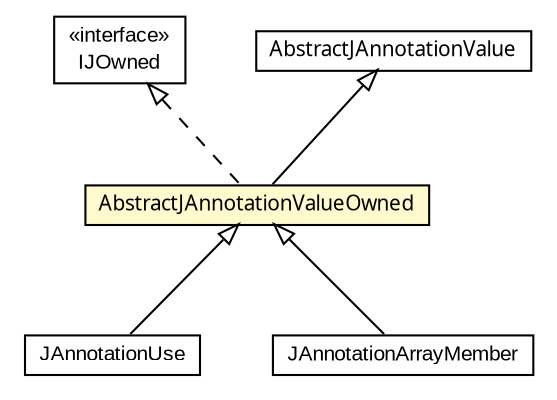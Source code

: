 #!/usr/local/bin/dot
#
# Class diagram 
# Generated by UMLGraph version 5.1 (http://www.umlgraph.org/)
#

digraph G {
	edge [fontname="arial",fontsize=10,labelfontname="arial",labelfontsize=10];
	node [fontname="arial",fontsize=10,shape=plaintext];
	nodesep=0.25;
	ranksep=0.5;
	// com.helger.jcodemodel.JAnnotationUse
	c12764 [label=<<table title="com.helger.jcodemodel.JAnnotationUse" border="0" cellborder="1" cellspacing="0" cellpadding="2" port="p" href="./JAnnotationUse.html">
		<tr><td><table border="0" cellspacing="0" cellpadding="1">
<tr><td align="center" balign="center"> JAnnotationUse </td></tr>
		</table></td></tr>
		</table>>, fontname="arial", fontcolor="black", fontsize=10.0];
	// com.helger.jcodemodel.JAnnotationArrayMember
	c12766 [label=<<table title="com.helger.jcodemodel.JAnnotationArrayMember" border="0" cellborder="1" cellspacing="0" cellpadding="2" port="p" href="./JAnnotationArrayMember.html">
		<tr><td><table border="0" cellspacing="0" cellpadding="1">
<tr><td align="center" balign="center"> JAnnotationArrayMember </td></tr>
		</table></td></tr>
		</table>>, fontname="arial", fontcolor="black", fontsize=10.0];
	// com.helger.jcodemodel.IJOwned
	c12769 [label=<<table title="com.helger.jcodemodel.IJOwned" border="0" cellborder="1" cellspacing="0" cellpadding="2" port="p" href="./IJOwned.html">
		<tr><td><table border="0" cellspacing="0" cellpadding="1">
<tr><td align="center" balign="center"> &#171;interface&#187; </td></tr>
<tr><td align="center" balign="center"> IJOwned </td></tr>
		</table></td></tr>
		</table>>, fontname="arial", fontcolor="black", fontsize=10.0];
	// com.helger.jcodemodel.AbstractJAnnotationValueOwned
	c12788 [label=<<table title="com.helger.jcodemodel.AbstractJAnnotationValueOwned" border="0" cellborder="1" cellspacing="0" cellpadding="2" port="p" bgcolor="lemonChiffon" href="./AbstractJAnnotationValueOwned.html">
		<tr><td><table border="0" cellspacing="0" cellpadding="1">
<tr><td align="center" balign="center"><font face="ariali"> AbstractJAnnotationValueOwned </font></td></tr>
		</table></td></tr>
		</table>>, fontname="arial", fontcolor="black", fontsize=10.0];
	// com.helger.jcodemodel.AbstractJAnnotationValue
	c12791 [label=<<table title="com.helger.jcodemodel.AbstractJAnnotationValue" border="0" cellborder="1" cellspacing="0" cellpadding="2" port="p" href="./AbstractJAnnotationValue.html">
		<tr><td><table border="0" cellspacing="0" cellpadding="1">
<tr><td align="center" balign="center"><font face="ariali"> AbstractJAnnotationValue </font></td></tr>
		</table></td></tr>
		</table>>, fontname="arial", fontcolor="black", fontsize=10.0];
	//com.helger.jcodemodel.JAnnotationUse extends com.helger.jcodemodel.AbstractJAnnotationValueOwned
	c12788:p -> c12764:p [dir=back,arrowtail=empty];
	//com.helger.jcodemodel.JAnnotationArrayMember extends com.helger.jcodemodel.AbstractJAnnotationValueOwned
	c12788:p -> c12766:p [dir=back,arrowtail=empty];
	//com.helger.jcodemodel.AbstractJAnnotationValueOwned extends com.helger.jcodemodel.AbstractJAnnotationValue
	c12791:p -> c12788:p [dir=back,arrowtail=empty];
	//com.helger.jcodemodel.AbstractJAnnotationValueOwned implements com.helger.jcodemodel.IJOwned
	c12769:p -> c12788:p [dir=back,arrowtail=empty,style=dashed];
}

